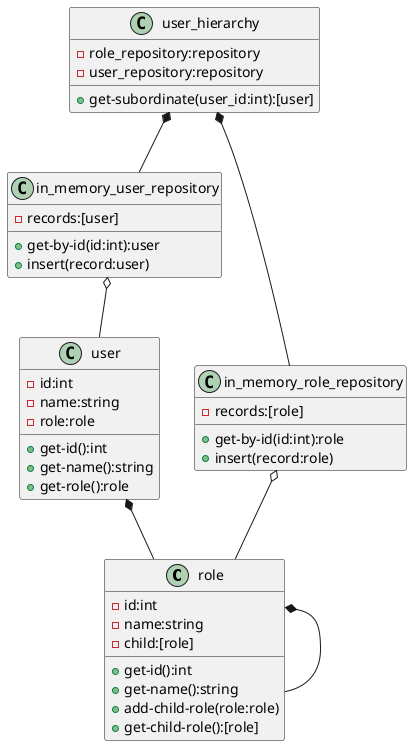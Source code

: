 @startuml

class role {
  - id:int
  - name:string
  - child:[role]

  + get-id():int
  + get-name():string
  + add-child-role(role:role)
  + get-child-role():[role]
}

class user {
  - id:int
  - name:string
  - role:role

  + get-id():int
  + get-name():string
  + get-role():role
}

class in_memory_user_repository {
  - records:[user]

  + get-by-id(id:int):user
  + insert(record:user)
}

class in_memory_role_repository {
  - records:[role]

  + get-by-id(id:int):role
  + insert(record:role)
}

class user_hierarchy {
  - role_repository:repository
  - user_repository:repository

  + get-subordinate(user_id:int):[user]
}

role *-- role
user *-- role
user_hierarchy *-- in_memory_role_repository
user_hierarchy *-- in_memory_user_repository
in_memory_user_repository o-- user
in_memory_role_repository o-- role

@enduml
